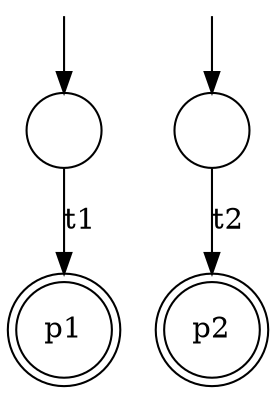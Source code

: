 digraph G {
1[shape=circle,label=""];
1 -> 2 [label="t1"];
2[shape=doublecircle,label="p1"];

3[shape=circle,label=""];
3 -> 4 [label="t2"];
4[shape=doublecircle,label="p2"];
node [shape = point, color=white, fontcolor=white]; start;
start -> 1;
node [shape = point, color=white, fontcolor=white]; start2;
start2 -> 3;
}
